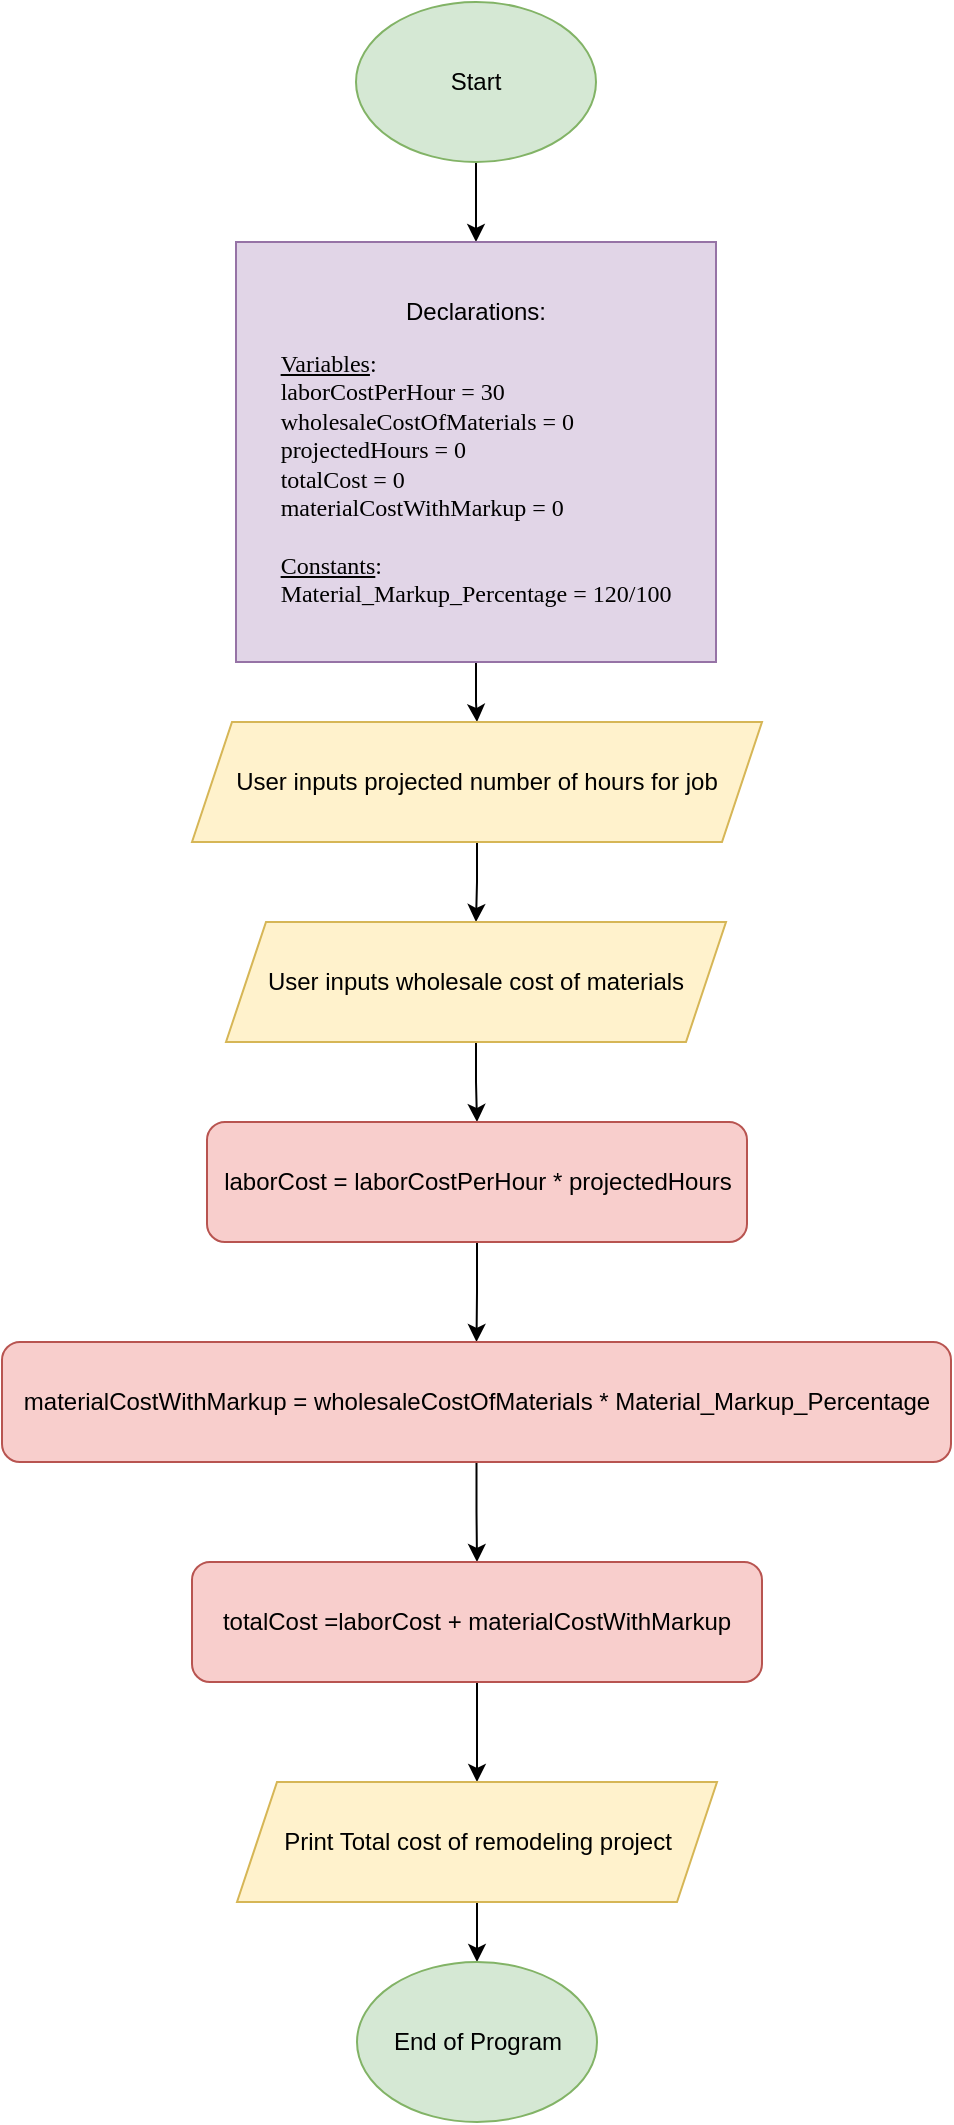 <mxfile version="24.7.10">
  <diagram name="Page-1" id="HqDqDKwv-rrrGrvDr0yS">
    <mxGraphModel dx="1050" dy="541" grid="1" gridSize="10" guides="1" tooltips="1" connect="1" arrows="1" fold="1" page="1" pageScale="1" pageWidth="850" pageHeight="1100" math="0" shadow="0">
      <root>
        <mxCell id="0" />
        <mxCell id="1" parent="0" />
        <mxCell id="y2waDKwwfr2qgySeQc0V-3" value="" style="edgeStyle=orthogonalEdgeStyle;rounded=0;orthogonalLoop=1;jettySize=auto;html=1;" edge="1" parent="1" source="y2waDKwwfr2qgySeQc0V-1" target="y2waDKwwfr2qgySeQc0V-2">
          <mxGeometry relative="1" as="geometry" />
        </mxCell>
        <mxCell id="y2waDKwwfr2qgySeQc0V-1" value="Start" style="ellipse;whiteSpace=wrap;html=1;fillColor=#d5e8d4;strokeColor=#82b366;" vertex="1" parent="1">
          <mxGeometry x="365" y="20" width="120" height="80" as="geometry" />
        </mxCell>
        <mxCell id="y2waDKwwfr2qgySeQc0V-5" value="" style="edgeStyle=orthogonalEdgeStyle;rounded=0;orthogonalLoop=1;jettySize=auto;html=1;" edge="1" parent="1" source="y2waDKwwfr2qgySeQc0V-2" target="y2waDKwwfr2qgySeQc0V-4">
          <mxGeometry relative="1" as="geometry" />
        </mxCell>
        <mxCell id="y2waDKwwfr2qgySeQc0V-2" value="&lt;p style=&quot;&quot;&gt;&lt;font style=&quot;font-size: 12px;&quot; face=&quot;Helvetica&quot;&gt;Declarations:&lt;br&gt;&lt;/font&gt;&lt;/p&gt;&lt;div style=&quot;text-align: left;&quot;&gt;&lt;font style=&quot;font-size: 12px;&quot; face=&quot;Helvetica&quot;&gt;&lt;span style=&quot;font-family: KGBTRnSLHBeSVE9yw33E; background-color: initial;&quot;&gt;&lt;u&gt;Variables&lt;/u&gt;:&amp;nbsp;&lt;/span&gt;&lt;/font&gt;&lt;/div&gt;&lt;div style=&quot;text-align: left;&quot;&gt;&lt;font style=&quot;font-size: 12px;&quot; face=&quot;Helvetica&quot;&gt;&lt;span style=&quot;font-family: KGBTRnSLHBeSVE9yw33E; background-color: initial;&quot;&gt;laborCostPerHour = 30&lt;/span&gt;&lt;/font&gt;&lt;/div&gt;&lt;div style=&quot;text-align: left;&quot;&gt;&lt;font style=&quot;font-size: 12px;&quot; face=&quot;Helvetica&quot;&gt;&lt;span style=&quot;font-family: KGBTRnSLHBeSVE9yw33E; background-color: initial;&quot;&gt;wholesaleCostOfMaterials = 0&lt;/span&gt;&lt;/font&gt;&lt;/div&gt;&lt;div style=&quot;text-align: left;&quot;&gt;&lt;font style=&quot;font-size: 12px;&quot; face=&quot;Helvetica&quot;&gt;&lt;span style=&quot;font-family: KGBTRnSLHBeSVE9yw33E; background-color: initial;&quot;&gt;projectedHours = 0&lt;/span&gt;&lt;/font&gt;&lt;/div&gt;&lt;div style=&quot;text-align: left;&quot;&gt;&lt;font style=&quot;font-size: 12px;&quot; face=&quot;Helvetica&quot;&gt;&lt;span style=&quot;font-family: KGBTRnSLHBeSVE9yw33E; background-color: initial;&quot;&gt;totalCost = 0&lt;/span&gt;&lt;/font&gt;&lt;/div&gt;&lt;div style=&quot;text-align: left;&quot;&gt;&lt;font style=&quot;font-size: 12px;&quot; face=&quot;Helvetica&quot;&gt;&lt;span style=&quot;font-family: KGBTRnSLHBeSVE9yw33E; background-color: initial;&quot;&gt;materialCostWithMarkup = 0&lt;/span&gt;&lt;/font&gt;&lt;/div&gt;&lt;div style=&quot;text-align: left;&quot;&gt;&lt;font style=&quot;font-size: 12px;&quot; face=&quot;Helvetica&quot;&gt;&lt;span style=&quot;font-family: KGBTRnSLHBeSVE9yw33E; background-color: initial;&quot;&gt;&lt;br&gt;&lt;/span&gt;&lt;/font&gt;&lt;/div&gt;&lt;code&gt;&lt;font style=&quot;font-size: 12px;&quot;&gt;&lt;div style=&quot;text-align: left;&quot;&gt;&lt;span style=&quot;font-family: KGBTRnSLHBeSVE9yw33E; background-color: initial;&quot;&gt;&lt;u&gt;Constants&lt;/u&gt;:&lt;/span&gt;&lt;/div&gt;&lt;div style=&quot;text-align: left;&quot;&gt;&lt;span style=&quot;font-family: KGBTRnSLHBeSVE9yw33E; background-color: initial;&quot;&gt;Material_Markup_Percentage = 120/100&lt;/span&gt;&lt;/div&gt;&lt;/font&gt;&lt;/code&gt;&lt;p&gt;&lt;/p&gt;" style="rounded=0;whiteSpace=wrap;html=1;align=center;fillColor=#e1d5e7;strokeColor=#9673a6;" vertex="1" parent="1">
          <mxGeometry x="305" y="140" width="240" height="210" as="geometry" />
        </mxCell>
        <mxCell id="y2waDKwwfr2qgySeQc0V-7" value="" style="edgeStyle=orthogonalEdgeStyle;rounded=0;orthogonalLoop=1;jettySize=auto;html=1;" edge="1" parent="1" source="y2waDKwwfr2qgySeQc0V-4" target="y2waDKwwfr2qgySeQc0V-6">
          <mxGeometry relative="1" as="geometry" />
        </mxCell>
        <mxCell id="y2waDKwwfr2qgySeQc0V-4" value="User inputs projected number of hours for job" style="shape=parallelogram;perimeter=parallelogramPerimeter;whiteSpace=wrap;html=1;fixedSize=1;fillColor=#fff2cc;strokeColor=#d6b656;" vertex="1" parent="1">
          <mxGeometry x="283" y="380" width="285" height="60" as="geometry" />
        </mxCell>
        <mxCell id="y2waDKwwfr2qgySeQc0V-9" value="" style="edgeStyle=orthogonalEdgeStyle;rounded=0;orthogonalLoop=1;jettySize=auto;html=1;" edge="1" parent="1" source="y2waDKwwfr2qgySeQc0V-6" target="y2waDKwwfr2qgySeQc0V-8">
          <mxGeometry relative="1" as="geometry" />
        </mxCell>
        <mxCell id="y2waDKwwfr2qgySeQc0V-6" value="User inputs wholesale cost of materials" style="shape=parallelogram;perimeter=parallelogramPerimeter;whiteSpace=wrap;html=1;fixedSize=1;fillColor=#fff2cc;strokeColor=#d6b656;" vertex="1" parent="1">
          <mxGeometry x="300" y="480" width="250" height="60" as="geometry" />
        </mxCell>
        <mxCell id="y2waDKwwfr2qgySeQc0V-11" value="" style="edgeStyle=orthogonalEdgeStyle;rounded=0;orthogonalLoop=1;jettySize=auto;html=1;" edge="1" parent="1" source="y2waDKwwfr2qgySeQc0V-8" target="y2waDKwwfr2qgySeQc0V-10">
          <mxGeometry relative="1" as="geometry" />
        </mxCell>
        <mxCell id="y2waDKwwfr2qgySeQc0V-8" value="laborCost = laborCostPerHour * projectedHours" style="rounded=1;whiteSpace=wrap;html=1;fillColor=#f8cecc;strokeColor=#b85450;" vertex="1" parent="1">
          <mxGeometry x="290.5" y="580" width="270" height="60" as="geometry" />
        </mxCell>
        <mxCell id="y2waDKwwfr2qgySeQc0V-13" value="" style="edgeStyle=orthogonalEdgeStyle;rounded=0;orthogonalLoop=1;jettySize=auto;html=1;" edge="1" parent="1" source="y2waDKwwfr2qgySeQc0V-10" target="y2waDKwwfr2qgySeQc0V-12">
          <mxGeometry relative="1" as="geometry" />
        </mxCell>
        <mxCell id="y2waDKwwfr2qgySeQc0V-10" value="materialCostWithMarkup = wholesaleCostOfMaterials * Material_Markup_Percentage" style="rounded=1;whiteSpace=wrap;html=1;fillColor=#f8cecc;strokeColor=#b85450;" vertex="1" parent="1">
          <mxGeometry x="188" y="690" width="474.5" height="60" as="geometry" />
        </mxCell>
        <mxCell id="y2waDKwwfr2qgySeQc0V-15" value="" style="edgeStyle=orthogonalEdgeStyle;rounded=0;orthogonalLoop=1;jettySize=auto;html=1;" edge="1" parent="1" source="y2waDKwwfr2qgySeQc0V-12" target="y2waDKwwfr2qgySeQc0V-14">
          <mxGeometry relative="1" as="geometry" />
        </mxCell>
        <mxCell id="y2waDKwwfr2qgySeQc0V-12" value="totalCost =laborCost + materialCostWithMarkup" style="rounded=1;whiteSpace=wrap;html=1;fillColor=#f8cecc;strokeColor=#b85450;" vertex="1" parent="1">
          <mxGeometry x="283" y="800" width="285" height="60" as="geometry" />
        </mxCell>
        <mxCell id="y2waDKwwfr2qgySeQc0V-17" value="" style="edgeStyle=orthogonalEdgeStyle;rounded=0;orthogonalLoop=1;jettySize=auto;html=1;" edge="1" parent="1" source="y2waDKwwfr2qgySeQc0V-14" target="y2waDKwwfr2qgySeQc0V-16">
          <mxGeometry relative="1" as="geometry" />
        </mxCell>
        <mxCell id="y2waDKwwfr2qgySeQc0V-14" value="Print Total cost of remodeling project" style="shape=parallelogram;perimeter=parallelogramPerimeter;whiteSpace=wrap;html=1;fixedSize=1;fillColor=#fff2cc;strokeColor=#d6b656;" vertex="1" parent="1">
          <mxGeometry x="305.5" y="910" width="240" height="60" as="geometry" />
        </mxCell>
        <mxCell id="y2waDKwwfr2qgySeQc0V-16" value="End of Program" style="ellipse;whiteSpace=wrap;html=1;fillColor=#d5e8d4;strokeColor=#82b366;" vertex="1" parent="1">
          <mxGeometry x="365.5" y="1000" width="120" height="80" as="geometry" />
        </mxCell>
      </root>
    </mxGraphModel>
  </diagram>
</mxfile>
